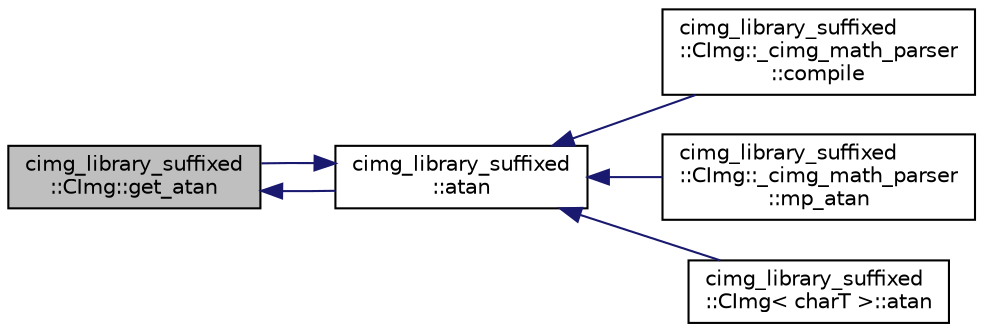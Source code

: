 digraph "cimg_library_suffixed::CImg::get_atan"
{
  edge [fontname="Helvetica",fontsize="10",labelfontname="Helvetica",labelfontsize="10"];
  node [fontname="Helvetica",fontsize="10",shape=record];
  rankdir="LR";
  Node1297 [label="cimg_library_suffixed\l::CImg::get_atan",height=0.2,width=0.4,color="black", fillcolor="grey75", style="filled", fontcolor="black"];
  Node1297 -> Node1298 [dir="back",color="midnightblue",fontsize="10",style="solid",fontname="Helvetica"];
  Node1298 [label="cimg_library_suffixed\l::atan",height=0.2,width=0.4,color="black", fillcolor="white", style="filled",URL="$namespacecimg__library__suffixed.html#ad67ec1fcb333b3ae29c6f98ff68e9364"];
  Node1298 -> Node1299 [dir="back",color="midnightblue",fontsize="10",style="solid",fontname="Helvetica"];
  Node1299 [label="cimg_library_suffixed\l::CImg::_cimg_math_parser\l::compile",height=0.2,width=0.4,color="black", fillcolor="white", style="filled",URL="$structcimg__library__suffixed_1_1_c_img_1_1__cimg__math__parser.html#a318c44c5d1f4f0114355f37ace87a4ae"];
  Node1298 -> Node1300 [dir="back",color="midnightblue",fontsize="10",style="solid",fontname="Helvetica"];
  Node1300 [label="cimg_library_suffixed\l::CImg::_cimg_math_parser\l::mp_atan",height=0.2,width=0.4,color="black", fillcolor="white", style="filled",URL="$structcimg__library__suffixed_1_1_c_img_1_1__cimg__math__parser.html#aafe10ff06417cc9efa3e5dea3c5a4b3f"];
  Node1298 -> Node1301 [dir="back",color="midnightblue",fontsize="10",style="solid",fontname="Helvetica"];
  Node1301 [label="cimg_library_suffixed\l::CImg\< charT \>::atan",height=0.2,width=0.4,color="black", fillcolor="white", style="filled",URL="$structcimg__library__suffixed_1_1_c_img.html#a21e3f3a1c301bff2304d0cf2c0f0b8cf",tooltip="Compute the arctangent of each pixel value. "];
  Node1298 -> Node1297 [dir="back",color="midnightblue",fontsize="10",style="solid",fontname="Helvetica"];
}
